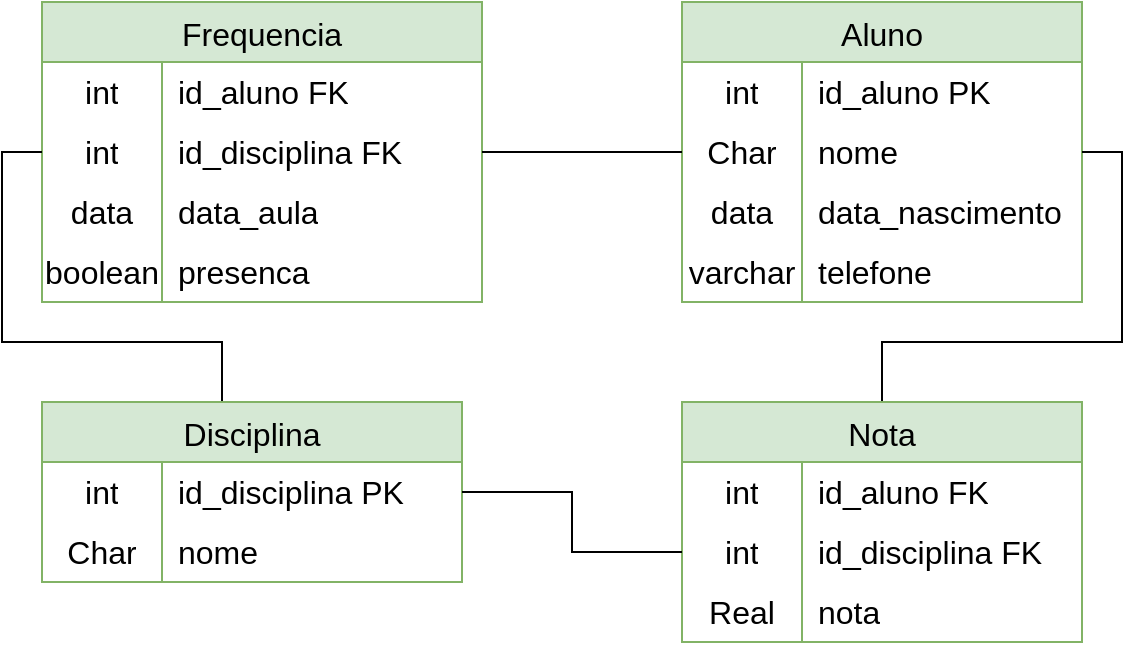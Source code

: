 <mxfile version="21.7.2" type="github">
  <diagram id="C5RBs43oDa-KdzZeNtuy" name="Page-1">
    <mxGraphModel dx="1434" dy="750" grid="1" gridSize="10" guides="1" tooltips="1" connect="1" arrows="1" fold="1" page="1" pageScale="1" pageWidth="827" pageHeight="1169" math="0" shadow="0">
      <root>
        <mxCell id="WIyWlLk6GJQsqaUBKTNV-0" />
        <mxCell id="WIyWlLk6GJQsqaUBKTNV-1" parent="WIyWlLk6GJQsqaUBKTNV-0" />
        <mxCell id="5cDchX6EoFh-DF3am0zJ-0" value="Frequencia" style="shape=table;startSize=30;container=1;collapsible=0;childLayout=tableLayout;fixedRows=1;rowLines=0;fontStyle=0;strokeColor=#82b366;fontSize=16;swimlaneFillColor=default;fillColor=#d5e8d4;" vertex="1" parent="WIyWlLk6GJQsqaUBKTNV-1">
          <mxGeometry x="110" y="120" width="220" height="150" as="geometry" />
        </mxCell>
        <mxCell id="5cDchX6EoFh-DF3am0zJ-1" value="" style="shape=tableRow;horizontal=0;startSize=0;swimlaneHead=0;swimlaneBody=0;top=0;left=0;bottom=0;right=0;collapsible=0;dropTarget=0;fillColor=none;points=[[0,0.5],[1,0.5]];portConstraint=eastwest;strokeColor=inherit;fontSize=16;" vertex="1" parent="5cDchX6EoFh-DF3am0zJ-0">
          <mxGeometry y="30" width="220" height="30" as="geometry" />
        </mxCell>
        <mxCell id="5cDchX6EoFh-DF3am0zJ-2" value="int" style="shape=partialRectangle;html=1;whiteSpace=wrap;connectable=0;fillColor=none;top=0;left=0;bottom=0;right=0;overflow=hidden;pointerEvents=1;strokeColor=inherit;fontSize=16;" vertex="1" parent="5cDchX6EoFh-DF3am0zJ-1">
          <mxGeometry width="60" height="30" as="geometry">
            <mxRectangle width="60" height="30" as="alternateBounds" />
          </mxGeometry>
        </mxCell>
        <mxCell id="5cDchX6EoFh-DF3am0zJ-3" value="id_aluno FK" style="shape=partialRectangle;html=1;whiteSpace=wrap;connectable=0;fillColor=none;top=0;left=0;bottom=0;right=0;align=left;spacingLeft=6;overflow=hidden;strokeColor=inherit;fontSize=16;" vertex="1" parent="5cDchX6EoFh-DF3am0zJ-1">
          <mxGeometry x="60" width="160" height="30" as="geometry">
            <mxRectangle width="160" height="30" as="alternateBounds" />
          </mxGeometry>
        </mxCell>
        <mxCell id="5cDchX6EoFh-DF3am0zJ-4" value="" style="shape=tableRow;horizontal=0;startSize=0;swimlaneHead=0;swimlaneBody=0;top=0;left=0;bottom=0;right=0;collapsible=0;dropTarget=0;fillColor=none;points=[[0,0.5],[1,0.5]];portConstraint=eastwest;strokeColor=inherit;fontSize=16;" vertex="1" parent="5cDchX6EoFh-DF3am0zJ-0">
          <mxGeometry y="60" width="220" height="30" as="geometry" />
        </mxCell>
        <mxCell id="5cDchX6EoFh-DF3am0zJ-5" value="int" style="shape=partialRectangle;html=1;whiteSpace=wrap;connectable=0;fillColor=none;top=0;left=0;bottom=0;right=0;overflow=hidden;strokeColor=inherit;fontSize=16;" vertex="1" parent="5cDchX6EoFh-DF3am0zJ-4">
          <mxGeometry width="60" height="30" as="geometry">
            <mxRectangle width="60" height="30" as="alternateBounds" />
          </mxGeometry>
        </mxCell>
        <mxCell id="5cDchX6EoFh-DF3am0zJ-6" value="id_disciplina FK" style="shape=partialRectangle;html=1;whiteSpace=wrap;connectable=0;fillColor=none;top=0;left=0;bottom=0;right=0;align=left;spacingLeft=6;overflow=hidden;strokeColor=inherit;fontSize=16;" vertex="1" parent="5cDchX6EoFh-DF3am0zJ-4">
          <mxGeometry x="60" width="160" height="30" as="geometry">
            <mxRectangle width="160" height="30" as="alternateBounds" />
          </mxGeometry>
        </mxCell>
        <mxCell id="5cDchX6EoFh-DF3am0zJ-7" value="" style="shape=tableRow;horizontal=0;startSize=0;swimlaneHead=0;swimlaneBody=0;top=0;left=0;bottom=0;right=0;collapsible=0;dropTarget=0;fillColor=none;points=[[0,0.5],[1,0.5]];portConstraint=eastwest;strokeColor=inherit;fontSize=16;" vertex="1" parent="5cDchX6EoFh-DF3am0zJ-0">
          <mxGeometry y="90" width="220" height="30" as="geometry" />
        </mxCell>
        <mxCell id="5cDchX6EoFh-DF3am0zJ-8" value="data" style="shape=partialRectangle;html=1;whiteSpace=wrap;connectable=0;fillColor=none;top=0;left=0;bottom=0;right=0;overflow=hidden;strokeColor=inherit;fontSize=16;" vertex="1" parent="5cDchX6EoFh-DF3am0zJ-7">
          <mxGeometry width="60" height="30" as="geometry">
            <mxRectangle width="60" height="30" as="alternateBounds" />
          </mxGeometry>
        </mxCell>
        <mxCell id="5cDchX6EoFh-DF3am0zJ-9" value="data_aula" style="shape=partialRectangle;html=1;whiteSpace=wrap;connectable=0;fillColor=none;top=0;left=0;bottom=0;right=0;align=left;spacingLeft=6;overflow=hidden;strokeColor=inherit;fontSize=16;" vertex="1" parent="5cDchX6EoFh-DF3am0zJ-7">
          <mxGeometry x="60" width="160" height="30" as="geometry">
            <mxRectangle width="160" height="30" as="alternateBounds" />
          </mxGeometry>
        </mxCell>
        <mxCell id="5cDchX6EoFh-DF3am0zJ-10" value="" style="shape=tableRow;horizontal=0;startSize=0;swimlaneHead=0;swimlaneBody=0;top=0;left=0;bottom=0;right=0;collapsible=0;dropTarget=0;fillColor=none;points=[[0,0.5],[1,0.5]];portConstraint=eastwest;strokeColor=inherit;fontSize=16;" vertex="1" parent="5cDchX6EoFh-DF3am0zJ-0">
          <mxGeometry y="120" width="220" height="30" as="geometry" />
        </mxCell>
        <mxCell id="5cDchX6EoFh-DF3am0zJ-11" value="boolean" style="shape=partialRectangle;html=1;whiteSpace=wrap;connectable=0;fillColor=none;top=0;left=0;bottom=0;right=0;overflow=hidden;strokeColor=inherit;fontSize=16;" vertex="1" parent="5cDchX6EoFh-DF3am0zJ-10">
          <mxGeometry width="60" height="30" as="geometry">
            <mxRectangle width="60" height="30" as="alternateBounds" />
          </mxGeometry>
        </mxCell>
        <mxCell id="5cDchX6EoFh-DF3am0zJ-12" value="presenca" style="shape=partialRectangle;html=1;whiteSpace=wrap;connectable=0;fillColor=none;top=0;left=0;bottom=0;right=0;align=left;spacingLeft=6;overflow=hidden;strokeColor=inherit;fontSize=16;" vertex="1" parent="5cDchX6EoFh-DF3am0zJ-10">
          <mxGeometry x="60" width="160" height="30" as="geometry">
            <mxRectangle width="160" height="30" as="alternateBounds" />
          </mxGeometry>
        </mxCell>
        <mxCell id="5cDchX6EoFh-DF3am0zJ-66" style="edgeStyle=orthogonalEdgeStyle;rounded=0;orthogonalLoop=1;jettySize=auto;html=1;exitX=0.5;exitY=0;exitDx=0;exitDy=0;entryX=0;entryY=0.5;entryDx=0;entryDy=0;endArrow=none;endFill=0;" edge="1" parent="WIyWlLk6GJQsqaUBKTNV-1" source="5cDchX6EoFh-DF3am0zJ-15" target="5cDchX6EoFh-DF3am0zJ-4">
          <mxGeometry relative="1" as="geometry">
            <Array as="points">
              <mxPoint x="200" y="290" />
              <mxPoint x="90" y="290" />
              <mxPoint x="90" y="195" />
            </Array>
          </mxGeometry>
        </mxCell>
        <mxCell id="5cDchX6EoFh-DF3am0zJ-15" value="Disciplina" style="shape=table;startSize=30;container=1;collapsible=0;childLayout=tableLayout;fixedRows=1;rowLines=0;fontStyle=0;strokeColor=#82b366;fontSize=16;swimlaneFillColor=default;fillColor=#d5e8d4;" vertex="1" parent="WIyWlLk6GJQsqaUBKTNV-1">
          <mxGeometry x="110" y="320" width="210" height="90" as="geometry" />
        </mxCell>
        <mxCell id="5cDchX6EoFh-DF3am0zJ-16" value="" style="shape=tableRow;horizontal=0;startSize=0;swimlaneHead=0;swimlaneBody=0;top=0;left=0;bottom=0;right=0;collapsible=0;dropTarget=0;fillColor=none;points=[[0,0.5],[1,0.5]];portConstraint=eastwest;strokeColor=inherit;fontSize=16;" vertex="1" parent="5cDchX6EoFh-DF3am0zJ-15">
          <mxGeometry y="30" width="210" height="30" as="geometry" />
        </mxCell>
        <mxCell id="5cDchX6EoFh-DF3am0zJ-17" value="int" style="shape=partialRectangle;html=1;whiteSpace=wrap;connectable=0;fillColor=none;top=0;left=0;bottom=0;right=0;overflow=hidden;pointerEvents=1;strokeColor=inherit;fontSize=16;" vertex="1" parent="5cDchX6EoFh-DF3am0zJ-16">
          <mxGeometry width="60" height="30" as="geometry">
            <mxRectangle width="60" height="30" as="alternateBounds" />
          </mxGeometry>
        </mxCell>
        <mxCell id="5cDchX6EoFh-DF3am0zJ-18" value="id_disciplina PK" style="shape=partialRectangle;html=1;whiteSpace=wrap;connectable=0;fillColor=none;top=0;left=0;bottom=0;right=0;align=left;spacingLeft=6;overflow=hidden;strokeColor=inherit;fontSize=16;" vertex="1" parent="5cDchX6EoFh-DF3am0zJ-16">
          <mxGeometry x="60" width="150" height="30" as="geometry">
            <mxRectangle width="150" height="30" as="alternateBounds" />
          </mxGeometry>
        </mxCell>
        <mxCell id="5cDchX6EoFh-DF3am0zJ-19" value="" style="shape=tableRow;horizontal=0;startSize=0;swimlaneHead=0;swimlaneBody=0;top=0;left=0;bottom=0;right=0;collapsible=0;dropTarget=0;fillColor=none;points=[[0,0.5],[1,0.5]];portConstraint=eastwest;strokeColor=inherit;fontSize=16;" vertex="1" parent="5cDchX6EoFh-DF3am0zJ-15">
          <mxGeometry y="60" width="210" height="30" as="geometry" />
        </mxCell>
        <mxCell id="5cDchX6EoFh-DF3am0zJ-20" value="Char" style="shape=partialRectangle;html=1;whiteSpace=wrap;connectable=0;fillColor=none;top=0;left=0;bottom=0;right=0;overflow=hidden;strokeColor=inherit;fontSize=16;" vertex="1" parent="5cDchX6EoFh-DF3am0zJ-19">
          <mxGeometry width="60" height="30" as="geometry">
            <mxRectangle width="60" height="30" as="alternateBounds" />
          </mxGeometry>
        </mxCell>
        <mxCell id="5cDchX6EoFh-DF3am0zJ-21" value="nome" style="shape=partialRectangle;html=1;whiteSpace=wrap;connectable=0;fillColor=none;top=0;left=0;bottom=0;right=0;align=left;spacingLeft=6;overflow=hidden;strokeColor=inherit;fontSize=16;" vertex="1" parent="5cDchX6EoFh-DF3am0zJ-19">
          <mxGeometry x="60" width="150" height="30" as="geometry">
            <mxRectangle width="150" height="30" as="alternateBounds" />
          </mxGeometry>
        </mxCell>
        <mxCell id="5cDchX6EoFh-DF3am0zJ-32" value="Aluno" style="shape=table;startSize=30;container=1;collapsible=0;childLayout=tableLayout;fixedRows=1;rowLines=0;fontStyle=0;strokeColor=#82b366;fontSize=16;swimlaneFillColor=default;fillColor=#d5e8d4;" vertex="1" parent="WIyWlLk6GJQsqaUBKTNV-1">
          <mxGeometry x="430" y="120" width="200" height="150" as="geometry" />
        </mxCell>
        <mxCell id="5cDchX6EoFh-DF3am0zJ-33" value="" style="shape=tableRow;horizontal=0;startSize=0;swimlaneHead=0;swimlaneBody=0;top=0;left=0;bottom=0;right=0;collapsible=0;dropTarget=0;fillColor=none;points=[[0,0.5],[1,0.5]];portConstraint=eastwest;strokeColor=inherit;fontSize=16;" vertex="1" parent="5cDchX6EoFh-DF3am0zJ-32">
          <mxGeometry y="30" width="200" height="30" as="geometry" />
        </mxCell>
        <mxCell id="5cDchX6EoFh-DF3am0zJ-34" value="int" style="shape=partialRectangle;html=1;whiteSpace=wrap;connectable=0;fillColor=none;top=0;left=0;bottom=0;right=0;overflow=hidden;pointerEvents=1;strokeColor=inherit;fontSize=16;" vertex="1" parent="5cDchX6EoFh-DF3am0zJ-33">
          <mxGeometry width="60" height="30" as="geometry">
            <mxRectangle width="60" height="30" as="alternateBounds" />
          </mxGeometry>
        </mxCell>
        <mxCell id="5cDchX6EoFh-DF3am0zJ-35" value="id_aluno PK" style="shape=partialRectangle;html=1;whiteSpace=wrap;connectable=0;fillColor=none;top=0;left=0;bottom=0;right=0;align=left;spacingLeft=6;overflow=hidden;strokeColor=inherit;fontSize=16;" vertex="1" parent="5cDchX6EoFh-DF3am0zJ-33">
          <mxGeometry x="60" width="140" height="30" as="geometry">
            <mxRectangle width="140" height="30" as="alternateBounds" />
          </mxGeometry>
        </mxCell>
        <mxCell id="5cDchX6EoFh-DF3am0zJ-39" value="" style="shape=tableRow;horizontal=0;startSize=0;swimlaneHead=0;swimlaneBody=0;top=0;left=0;bottom=0;right=0;collapsible=0;dropTarget=0;fillColor=none;points=[[0,0.5],[1,0.5]];portConstraint=eastwest;strokeColor=inherit;fontSize=16;" vertex="1" parent="5cDchX6EoFh-DF3am0zJ-32">
          <mxGeometry y="60" width="200" height="30" as="geometry" />
        </mxCell>
        <mxCell id="5cDchX6EoFh-DF3am0zJ-40" value="Char" style="shape=partialRectangle;html=1;whiteSpace=wrap;connectable=0;fillColor=none;top=0;left=0;bottom=0;right=0;overflow=hidden;strokeColor=inherit;fontSize=16;" vertex="1" parent="5cDchX6EoFh-DF3am0zJ-39">
          <mxGeometry width="60" height="30" as="geometry">
            <mxRectangle width="60" height="30" as="alternateBounds" />
          </mxGeometry>
        </mxCell>
        <mxCell id="5cDchX6EoFh-DF3am0zJ-41" value="nome" style="shape=partialRectangle;html=1;whiteSpace=wrap;connectable=0;fillColor=none;top=0;left=0;bottom=0;right=0;align=left;spacingLeft=6;overflow=hidden;strokeColor=inherit;fontSize=16;" vertex="1" parent="5cDchX6EoFh-DF3am0zJ-39">
          <mxGeometry x="60" width="140" height="30" as="geometry">
            <mxRectangle width="140" height="30" as="alternateBounds" />
          </mxGeometry>
        </mxCell>
        <mxCell id="5cDchX6EoFh-DF3am0zJ-36" value="" style="shape=tableRow;horizontal=0;startSize=0;swimlaneHead=0;swimlaneBody=0;top=0;left=0;bottom=0;right=0;collapsible=0;dropTarget=0;fillColor=none;points=[[0,0.5],[1,0.5]];portConstraint=eastwest;strokeColor=inherit;fontSize=16;" vertex="1" parent="5cDchX6EoFh-DF3am0zJ-32">
          <mxGeometry y="90" width="200" height="30" as="geometry" />
        </mxCell>
        <mxCell id="5cDchX6EoFh-DF3am0zJ-37" value="data" style="shape=partialRectangle;html=1;whiteSpace=wrap;connectable=0;fillColor=none;top=0;left=0;bottom=0;right=0;overflow=hidden;strokeColor=inherit;fontSize=16;" vertex="1" parent="5cDchX6EoFh-DF3am0zJ-36">
          <mxGeometry width="60" height="30" as="geometry">
            <mxRectangle width="60" height="30" as="alternateBounds" />
          </mxGeometry>
        </mxCell>
        <mxCell id="5cDchX6EoFh-DF3am0zJ-38" value="data_nascimento" style="shape=partialRectangle;html=1;whiteSpace=wrap;connectable=0;fillColor=none;top=0;left=0;bottom=0;right=0;align=left;spacingLeft=6;overflow=hidden;strokeColor=inherit;fontSize=16;" vertex="1" parent="5cDchX6EoFh-DF3am0zJ-36">
          <mxGeometry x="60" width="140" height="30" as="geometry">
            <mxRectangle width="140" height="30" as="alternateBounds" />
          </mxGeometry>
        </mxCell>
        <mxCell id="5cDchX6EoFh-DF3am0zJ-42" value="" style="shape=tableRow;horizontal=0;startSize=0;swimlaneHead=0;swimlaneBody=0;top=0;left=0;bottom=0;right=0;collapsible=0;dropTarget=0;fillColor=none;points=[[0,0.5],[1,0.5]];portConstraint=eastwest;strokeColor=inherit;fontSize=16;" vertex="1" parent="5cDchX6EoFh-DF3am0zJ-32">
          <mxGeometry y="120" width="200" height="30" as="geometry" />
        </mxCell>
        <mxCell id="5cDchX6EoFh-DF3am0zJ-43" value="varchar" style="shape=partialRectangle;html=1;whiteSpace=wrap;connectable=0;fillColor=none;top=0;left=0;bottom=0;right=0;overflow=hidden;strokeColor=inherit;fontSize=16;" vertex="1" parent="5cDchX6EoFh-DF3am0zJ-42">
          <mxGeometry width="60" height="30" as="geometry">
            <mxRectangle width="60" height="30" as="alternateBounds" />
          </mxGeometry>
        </mxCell>
        <mxCell id="5cDchX6EoFh-DF3am0zJ-44" value="telefone" style="shape=partialRectangle;html=1;whiteSpace=wrap;connectable=0;fillColor=none;top=0;left=0;bottom=0;right=0;align=left;spacingLeft=6;overflow=hidden;strokeColor=inherit;fontSize=16;" vertex="1" parent="5cDchX6EoFh-DF3am0zJ-42">
          <mxGeometry x="60" width="140" height="30" as="geometry">
            <mxRectangle width="140" height="30" as="alternateBounds" />
          </mxGeometry>
        </mxCell>
        <mxCell id="5cDchX6EoFh-DF3am0zJ-67" style="rounded=0;orthogonalLoop=1;jettySize=auto;html=1;exitX=0.5;exitY=0;exitDx=0;exitDy=0;entryX=1;entryY=0.5;entryDx=0;entryDy=0;strokeColor=default;endArrow=none;endFill=0;edgeStyle=orthogonalEdgeStyle;" edge="1" parent="WIyWlLk6GJQsqaUBKTNV-1" source="5cDchX6EoFh-DF3am0zJ-50" target="5cDchX6EoFh-DF3am0zJ-39">
          <mxGeometry relative="1" as="geometry">
            <Array as="points">
              <mxPoint x="530" y="290" />
              <mxPoint x="650" y="290" />
              <mxPoint x="650" y="195" />
            </Array>
          </mxGeometry>
        </mxCell>
        <mxCell id="5cDchX6EoFh-DF3am0zJ-50" value="Nota" style="shape=table;startSize=30;container=1;collapsible=0;childLayout=tableLayout;fixedRows=1;rowLines=0;fontStyle=0;strokeColor=#82b366;fontSize=16;swimlaneFillColor=default;fillColor=#d5e8d4;" vertex="1" parent="WIyWlLk6GJQsqaUBKTNV-1">
          <mxGeometry x="430" y="320" width="200" height="120" as="geometry" />
        </mxCell>
        <mxCell id="5cDchX6EoFh-DF3am0zJ-51" value="" style="shape=tableRow;horizontal=0;startSize=0;swimlaneHead=0;swimlaneBody=0;top=0;left=0;bottom=0;right=0;collapsible=0;dropTarget=0;fillColor=none;points=[[0,0.5],[1,0.5]];portConstraint=eastwest;strokeColor=inherit;fontSize=16;" vertex="1" parent="5cDchX6EoFh-DF3am0zJ-50">
          <mxGeometry y="30" width="200" height="30" as="geometry" />
        </mxCell>
        <mxCell id="5cDchX6EoFh-DF3am0zJ-52" value="int" style="shape=partialRectangle;html=1;whiteSpace=wrap;connectable=0;fillColor=none;top=0;left=0;bottom=0;right=0;overflow=hidden;pointerEvents=1;strokeColor=inherit;fontSize=16;" vertex="1" parent="5cDchX6EoFh-DF3am0zJ-51">
          <mxGeometry width="60" height="30" as="geometry">
            <mxRectangle width="60" height="30" as="alternateBounds" />
          </mxGeometry>
        </mxCell>
        <mxCell id="5cDchX6EoFh-DF3am0zJ-53" value="id_aluno FK" style="shape=partialRectangle;html=1;whiteSpace=wrap;connectable=0;fillColor=none;top=0;left=0;bottom=0;right=0;align=left;spacingLeft=6;overflow=hidden;strokeColor=inherit;fontSize=16;" vertex="1" parent="5cDchX6EoFh-DF3am0zJ-51">
          <mxGeometry x="60" width="140" height="30" as="geometry">
            <mxRectangle width="140" height="30" as="alternateBounds" />
          </mxGeometry>
        </mxCell>
        <mxCell id="5cDchX6EoFh-DF3am0zJ-54" value="" style="shape=tableRow;horizontal=0;startSize=0;swimlaneHead=0;swimlaneBody=0;top=0;left=0;bottom=0;right=0;collapsible=0;dropTarget=0;fillColor=none;points=[[0,0.5],[1,0.5]];portConstraint=eastwest;strokeColor=inherit;fontSize=16;" vertex="1" parent="5cDchX6EoFh-DF3am0zJ-50">
          <mxGeometry y="60" width="200" height="30" as="geometry" />
        </mxCell>
        <mxCell id="5cDchX6EoFh-DF3am0zJ-55" value="int" style="shape=partialRectangle;html=1;whiteSpace=wrap;connectable=0;fillColor=none;top=0;left=0;bottom=0;right=0;overflow=hidden;strokeColor=inherit;fontSize=16;" vertex="1" parent="5cDchX6EoFh-DF3am0zJ-54">
          <mxGeometry width="60" height="30" as="geometry">
            <mxRectangle width="60" height="30" as="alternateBounds" />
          </mxGeometry>
        </mxCell>
        <mxCell id="5cDchX6EoFh-DF3am0zJ-56" value="id_disciplina FK" style="shape=partialRectangle;html=1;whiteSpace=wrap;connectable=0;fillColor=none;top=0;left=0;bottom=0;right=0;align=left;spacingLeft=6;overflow=hidden;strokeColor=inherit;fontSize=16;" vertex="1" parent="5cDchX6EoFh-DF3am0zJ-54">
          <mxGeometry x="60" width="140" height="30" as="geometry">
            <mxRectangle width="140" height="30" as="alternateBounds" />
          </mxGeometry>
        </mxCell>
        <mxCell id="5cDchX6EoFh-DF3am0zJ-57" value="" style="shape=tableRow;horizontal=0;startSize=0;swimlaneHead=0;swimlaneBody=0;top=0;left=0;bottom=0;right=0;collapsible=0;dropTarget=0;fillColor=none;points=[[0,0.5],[1,0.5]];portConstraint=eastwest;strokeColor=inherit;fontSize=16;" vertex="1" parent="5cDchX6EoFh-DF3am0zJ-50">
          <mxGeometry y="90" width="200" height="30" as="geometry" />
        </mxCell>
        <mxCell id="5cDchX6EoFh-DF3am0zJ-58" value="Real" style="shape=partialRectangle;html=1;whiteSpace=wrap;connectable=0;fillColor=none;top=0;left=0;bottom=0;right=0;overflow=hidden;strokeColor=inherit;fontSize=16;" vertex="1" parent="5cDchX6EoFh-DF3am0zJ-57">
          <mxGeometry width="60" height="30" as="geometry">
            <mxRectangle width="60" height="30" as="alternateBounds" />
          </mxGeometry>
        </mxCell>
        <mxCell id="5cDchX6EoFh-DF3am0zJ-59" value="nota" style="shape=partialRectangle;html=1;whiteSpace=wrap;connectable=0;fillColor=none;top=0;left=0;bottom=0;right=0;align=left;spacingLeft=6;overflow=hidden;strokeColor=inherit;fontSize=16;" vertex="1" parent="5cDchX6EoFh-DF3am0zJ-57">
          <mxGeometry x="60" width="140" height="30" as="geometry">
            <mxRectangle width="140" height="30" as="alternateBounds" />
          </mxGeometry>
        </mxCell>
        <mxCell id="5cDchX6EoFh-DF3am0zJ-63" style="edgeStyle=orthogonalEdgeStyle;rounded=0;orthogonalLoop=1;jettySize=auto;html=1;exitX=1;exitY=0.5;exitDx=0;exitDy=0;entryX=0;entryY=0.5;entryDx=0;entryDy=0;endArrow=none;endFill=0;" edge="1" parent="WIyWlLk6GJQsqaUBKTNV-1" source="5cDchX6EoFh-DF3am0zJ-16" target="5cDchX6EoFh-DF3am0zJ-54">
          <mxGeometry relative="1" as="geometry" />
        </mxCell>
        <mxCell id="5cDchX6EoFh-DF3am0zJ-64" style="edgeStyle=orthogonalEdgeStyle;rounded=0;orthogonalLoop=1;jettySize=auto;html=1;exitX=1;exitY=0.5;exitDx=0;exitDy=0;entryX=0;entryY=0.5;entryDx=0;entryDy=0;endArrow=none;endFill=0;" edge="1" parent="WIyWlLk6GJQsqaUBKTNV-1" source="5cDchX6EoFh-DF3am0zJ-4" target="5cDchX6EoFh-DF3am0zJ-39">
          <mxGeometry relative="1" as="geometry" />
        </mxCell>
      </root>
    </mxGraphModel>
  </diagram>
</mxfile>
